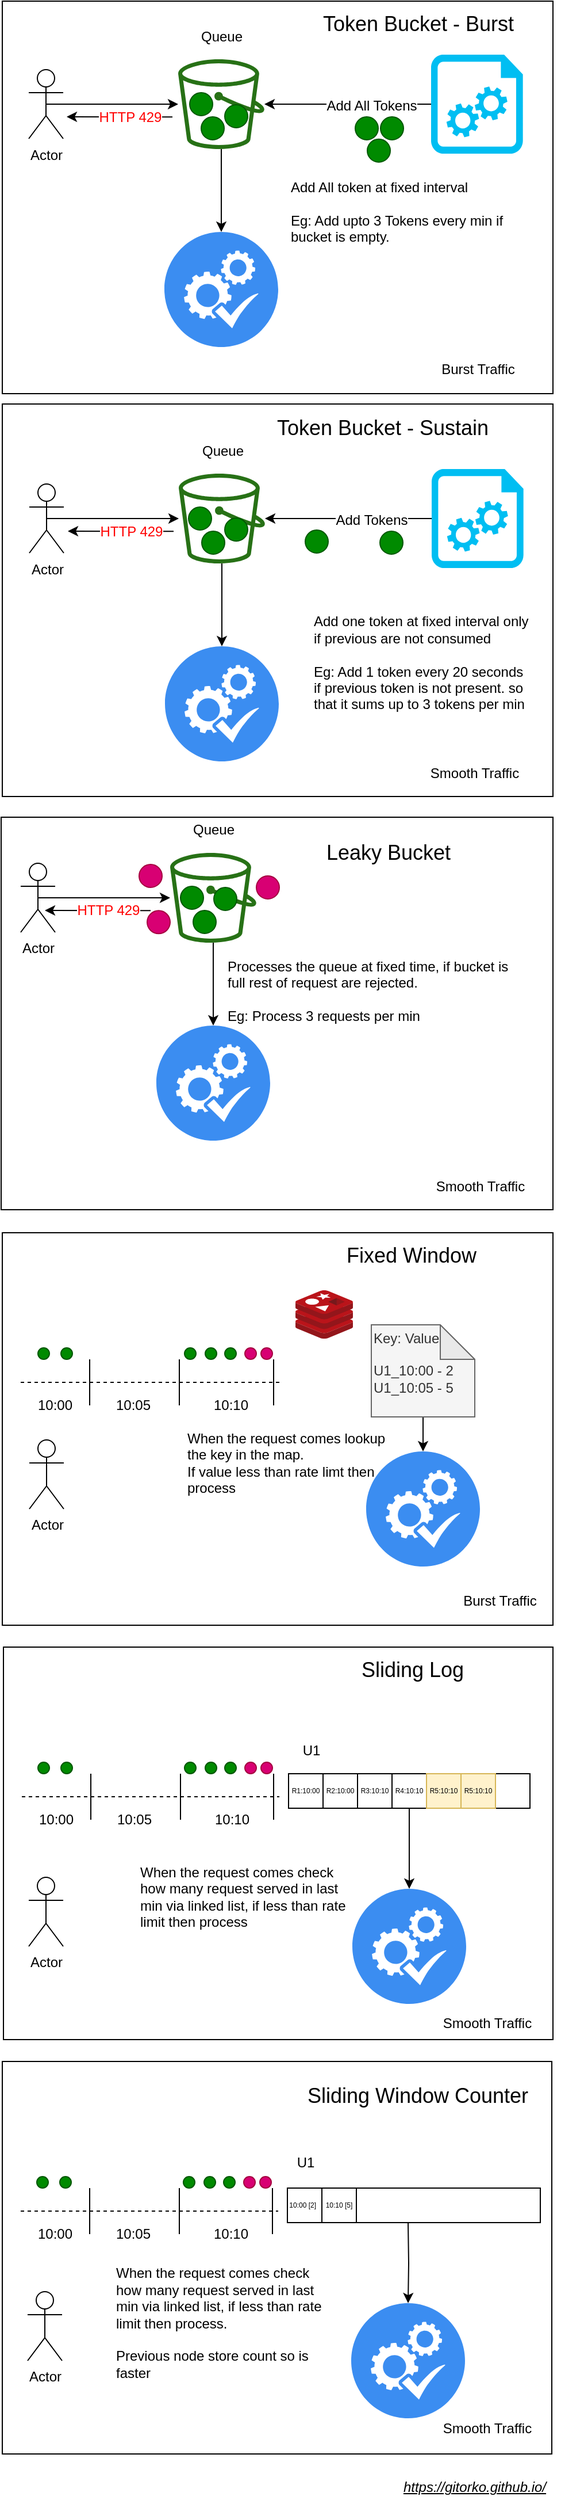 <mxfile version="12.6.5" type="device"><diagram id="BrkloSWQMYHEUIBMfWkD" name="Page-1"><mxGraphModel dx="1106" dy="852" grid="1" gridSize="10" guides="1" tooltips="1" connect="1" arrows="1" fold="1" page="1" pageScale="1" pageWidth="500" pageHeight="1200" math="0" shadow="0"><root><mxCell id="0"/><mxCell id="1" parent="0"/><mxCell id="qgNLiaTKxRAzBWoOEHeH-144" value="" style="rounded=0;whiteSpace=wrap;html=1;" parent="1" vertex="1"><mxGeometry x="11" y="50" width="479" height="341" as="geometry"/></mxCell><mxCell id="qgNLiaTKxRAzBWoOEHeH-79" value="" style="rounded=0;whiteSpace=wrap;html=1;" parent="1" vertex="1"><mxGeometry x="11" y="1120" width="479" height="341" as="geometry"/></mxCell><mxCell id="qgNLiaTKxRAzBWoOEHeH-78" value="" style="rounded=0;whiteSpace=wrap;html=1;" parent="1" vertex="1"><mxGeometry x="10" y="759" width="480" height="341" as="geometry"/></mxCell><mxCell id="AylhZ81MDf5WQf-5cuMS-2" value="&lt;font style=&quot;font-size: 18px&quot;&gt;Fixed Window&lt;/font&gt;" style="text;html=1;strokeColor=none;fillColor=none;align=center;verticalAlign=middle;whiteSpace=wrap;rounded=0;" parent="1" vertex="1"><mxGeometry x="272" y="1130" width="190" height="20" as="geometry"/></mxCell><mxCell id="AylhZ81MDf5WQf-5cuMS-4" value="&lt;font style=&quot;font-size: 18px&quot;&gt;Token Bucket - Burst&lt;br&gt;&lt;/font&gt;" style="text;html=1;strokeColor=none;fillColor=none;align=center;verticalAlign=middle;whiteSpace=wrap;rounded=0;" parent="1" vertex="1"><mxGeometry x="277.5" y="60" width="190" height="20" as="geometry"/></mxCell><mxCell id="AylhZ81MDf5WQf-5cuMS-6" value="&lt;font style=&quot;font-size: 18px&quot;&gt;Leaky Bucket&lt;br&gt;&lt;/font&gt;" style="text;html=1;strokeColor=none;fillColor=none;align=center;verticalAlign=middle;whiteSpace=wrap;rounded=0;" parent="1" vertex="1"><mxGeometry x="252" y="780" width="190" height="20" as="geometry"/></mxCell><mxCell id="qgNLiaTKxRAzBWoOEHeH-15" style="edgeStyle=orthogonalEdgeStyle;rounded=0;orthogonalLoop=1;jettySize=auto;html=1;" parent="1" source="qgNLiaTKxRAzBWoOEHeH-2" target="qgNLiaTKxRAzBWoOEHeH-16" edge="1"><mxGeometry relative="1" as="geometry"><mxPoint x="201.5" y="210.5" as="targetPoint"/></mxGeometry></mxCell><mxCell id="qgNLiaTKxRAzBWoOEHeH-2" value="" style="outlineConnect=0;fontColor=#232F3E;gradientColor=none;fillColor=#277116;strokeColor=none;dashed=0;verticalLabelPosition=bottom;verticalAlign=top;align=center;html=1;fontSize=12;fontStyle=0;aspect=fixed;pointerEvents=1;shape=mxgraph.aws4.bucket;" parent="1" vertex="1"><mxGeometry x="164" y="100.5" width="75" height="78" as="geometry"/></mxCell><mxCell id="qgNLiaTKxRAzBWoOEHeH-3" value="" style="ellipse;whiteSpace=wrap;html=1;aspect=fixed;fillColor=#008a00;strokeColor=#005700;fontColor=#ffffff;" parent="1" vertex="1"><mxGeometry x="184" y="150.5" width="20" height="20" as="geometry"/></mxCell><mxCell id="qgNLiaTKxRAzBWoOEHeH-5" value="" style="ellipse;whiteSpace=wrap;html=1;aspect=fixed;fillColor=#008a00;strokeColor=#005700;fontColor=#ffffff;" parent="1" vertex="1"><mxGeometry x="174" y="129.5" width="20" height="20" as="geometry"/></mxCell><mxCell id="qgNLiaTKxRAzBWoOEHeH-14" style="edgeStyle=orthogonalEdgeStyle;rounded=0;orthogonalLoop=1;jettySize=auto;html=1;exitX=0.5;exitY=0.5;exitDx=0;exitDy=0;exitPerimeter=0;" parent="1" source="qgNLiaTKxRAzBWoOEHeH-6" target="qgNLiaTKxRAzBWoOEHeH-2" edge="1"><mxGeometry relative="1" as="geometry"/></mxCell><mxCell id="qgNLiaTKxRAzBWoOEHeH-6" value="Actor" style="shape=umlActor;verticalLabelPosition=bottom;labelBackgroundColor=#ffffff;verticalAlign=top;html=1;outlineConnect=0;" parent="1" vertex="1"><mxGeometry x="34" y="109.5" width="30" height="60" as="geometry"/></mxCell><mxCell id="qgNLiaTKxRAzBWoOEHeH-11" style="edgeStyle=orthogonalEdgeStyle;rounded=0;orthogonalLoop=1;jettySize=auto;html=1;" parent="1" source="qgNLiaTKxRAzBWoOEHeH-7" target="qgNLiaTKxRAzBWoOEHeH-2" edge="1"><mxGeometry relative="1" as="geometry"/></mxCell><mxCell id="qgNLiaTKxRAzBWoOEHeH-12" value="Add All Tokens" style="text;html=1;align=center;verticalAlign=middle;resizable=0;points=[];labelBackgroundColor=#ffffff;" parent="qgNLiaTKxRAzBWoOEHeH-11" vertex="1" connectable="0"><mxGeometry x="0.001" y="20" relative="1" as="geometry"><mxPoint x="20" y="-19" as="offset"/></mxGeometry></mxCell><mxCell id="qgNLiaTKxRAzBWoOEHeH-7" value="" style="verticalLabelPosition=bottom;html=1;verticalAlign=top;align=center;strokeColor=none;fillColor=#00BEF2;shape=mxgraph.azure.startup_task;pointerEvents=1;" parent="1" vertex="1"><mxGeometry x="384" y="96.5" width="80" height="86" as="geometry"/></mxCell><mxCell id="qgNLiaTKxRAzBWoOEHeH-16" value="" style="html=1;aspect=fixed;strokeColor=none;shadow=0;align=center;verticalAlign=top;fillColor=#3B8DF1;shape=mxgraph.gcp2.systems_check" parent="1" vertex="1"><mxGeometry x="152" y="250.5" width="99" height="100" as="geometry"/></mxCell><mxCell id="qgNLiaTKxRAzBWoOEHeH-18" value="" style="ellipse;whiteSpace=wrap;html=1;aspect=fixed;fillColor=#008a00;strokeColor=#005700;fontColor=#ffffff;" parent="1" vertex="1"><mxGeometry x="318" y="150.5" width="20" height="20" as="geometry"/></mxCell><mxCell id="qgNLiaTKxRAzBWoOEHeH-20" value="" style="ellipse;whiteSpace=wrap;html=1;aspect=fixed;fillColor=#008a00;strokeColor=#005700;fontColor=#ffffff;" parent="1" vertex="1"><mxGeometry x="340" y="150.5" width="20" height="20" as="geometry"/></mxCell><mxCell id="qgNLiaTKxRAzBWoOEHeH-21" value="Queue" style="text;html=1;strokeColor=none;fillColor=none;align=center;verticalAlign=middle;whiteSpace=wrap;rounded=0;" parent="1" vertex="1"><mxGeometry x="182" y="70.5" width="40" height="20" as="geometry"/></mxCell><mxCell id="qgNLiaTKxRAzBWoOEHeH-38" value="Add All token at fixed interval&lt;br&gt;&lt;br&gt;Eg: Add upto 3 Tokens every min if bucket is empty." style="text;html=1;strokeColor=none;fillColor=none;align=left;verticalAlign=middle;whiteSpace=wrap;rounded=0;" parent="1" vertex="1"><mxGeometry x="260" y="182.5" width="214" height="100" as="geometry"/></mxCell><mxCell id="qgNLiaTKxRAzBWoOEHeH-39" style="edgeStyle=orthogonalEdgeStyle;rounded=0;orthogonalLoop=1;jettySize=auto;html=1;" parent="1" source="qgNLiaTKxRAzBWoOEHeH-40" target="qgNLiaTKxRAzBWoOEHeH-44" edge="1"><mxGeometry relative="1" as="geometry"><mxPoint x="194.5" y="900" as="targetPoint"/></mxGeometry></mxCell><mxCell id="qgNLiaTKxRAzBWoOEHeH-40" value="" style="outlineConnect=0;fontColor=#232F3E;gradientColor=none;fillColor=#277116;strokeColor=none;dashed=0;verticalLabelPosition=bottom;verticalAlign=top;align=center;html=1;fontSize=12;fontStyle=0;aspect=fixed;pointerEvents=1;shape=mxgraph.aws4.bucket;" parent="1" vertex="1"><mxGeometry x="157" y="790" width="75" height="78" as="geometry"/></mxCell><mxCell id="qgNLiaTKxRAzBWoOEHeH-41" value="" style="ellipse;whiteSpace=wrap;html=1;aspect=fixed;fillColor=#008a00;strokeColor=#005700;fontColor=#ffffff;" parent="1" vertex="1"><mxGeometry x="177" y="840" width="20" height="20" as="geometry"/></mxCell><mxCell id="qgNLiaTKxRAzBWoOEHeH-42" style="edgeStyle=orthogonalEdgeStyle;rounded=0;orthogonalLoop=1;jettySize=auto;html=1;exitX=0.5;exitY=0.5;exitDx=0;exitDy=0;exitPerimeter=0;" parent="1" source="qgNLiaTKxRAzBWoOEHeH-43" target="qgNLiaTKxRAzBWoOEHeH-40" edge="1"><mxGeometry relative="1" as="geometry"/></mxCell><mxCell id="qgNLiaTKxRAzBWoOEHeH-43" value="Actor" style="shape=umlActor;verticalLabelPosition=bottom;labelBackgroundColor=#ffffff;verticalAlign=top;html=1;outlineConnect=0;" parent="1" vertex="1"><mxGeometry x="27" y="799" width="30" height="60" as="geometry"/></mxCell><mxCell id="qgNLiaTKxRAzBWoOEHeH-44" value="" style="html=1;aspect=fixed;strokeColor=none;shadow=0;align=center;verticalAlign=top;fillColor=#3B8DF1;shape=mxgraph.gcp2.systems_check" parent="1" vertex="1"><mxGeometry x="145" y="940" width="99" height="100" as="geometry"/></mxCell><mxCell id="qgNLiaTKxRAzBWoOEHeH-45" value="Queue" style="text;html=1;strokeColor=none;fillColor=none;align=center;verticalAlign=middle;whiteSpace=wrap;rounded=0;" parent="1" vertex="1"><mxGeometry x="175" y="760" width="40" height="20" as="geometry"/></mxCell><mxCell id="qgNLiaTKxRAzBWoOEHeH-46" value="" style="ellipse;whiteSpace=wrap;html=1;aspect=fixed;fillColor=#008a00;strokeColor=#005700;fontColor=#ffffff;" parent="1" vertex="1"><mxGeometry x="166" y="819" width="20" height="20" as="geometry"/></mxCell><mxCell id="qgNLiaTKxRAzBWoOEHeH-47" value="" style="ellipse;whiteSpace=wrap;html=1;aspect=fixed;fillColor=#008a00;strokeColor=#005700;fontColor=#ffffff;" parent="1" vertex="1"><mxGeometry x="195" y="820" width="20" height="20" as="geometry"/></mxCell><mxCell id="qgNLiaTKxRAzBWoOEHeH-48" value="" style="ellipse;whiteSpace=wrap;html=1;aspect=fixed;fillColor=#d80073;strokeColor=#A50040;fontColor=#ffffff;" parent="1" vertex="1"><mxGeometry x="232" y="810" width="20" height="20" as="geometry"/></mxCell><mxCell id="qgNLiaTKxRAzBWoOEHeH-49" value="" style="ellipse;whiteSpace=wrap;html=1;aspect=fixed;fillColor=#d80073;strokeColor=#A50040;fontColor=#ffffff;" parent="1" vertex="1"><mxGeometry x="130" y="800" width="20" height="20" as="geometry"/></mxCell><mxCell id="qgNLiaTKxRAzBWoOEHeH-50" value="" style="ellipse;whiteSpace=wrap;html=1;aspect=fixed;fillColor=#d80073;strokeColor=#A50040;fontColor=#ffffff;" parent="1" vertex="1"><mxGeometry x="137" y="840.17" width="20" height="20" as="geometry"/></mxCell><mxCell id="qgNLiaTKxRAzBWoOEHeH-54" value="Processes the queue at fixed time, if bucket is full rest of request are rejected.&amp;nbsp;&lt;br&gt;&lt;br&gt;Eg: Process 3 requests per min" style="text;html=1;strokeColor=none;fillColor=none;align=left;verticalAlign=middle;whiteSpace=wrap;rounded=0;" parent="1" vertex="1"><mxGeometry x="204.5" y="880" width="255.5" height="60" as="geometry"/></mxCell><mxCell id="qgNLiaTKxRAzBWoOEHeH-55" value="" style="aspect=fixed;html=1;points=[];align=center;image;fontSize=12;image=img/lib/mscae/Cache_Redis_Product.svg;" parent="1" vertex="1"><mxGeometry x="266" y="1170" width="50" height="42" as="geometry"/></mxCell><mxCell id="qgNLiaTKxRAzBWoOEHeH-80" value="" style="edgeStyle=orthogonalEdgeStyle;rounded=0;orthogonalLoop=1;jettySize=auto;html=1;" parent="1" source="qgNLiaTKxRAzBWoOEHeH-56" target="qgNLiaTKxRAzBWoOEHeH-76" edge="1"><mxGeometry relative="1" as="geometry"/></mxCell><mxCell id="qgNLiaTKxRAzBWoOEHeH-56" value="&lt;div&gt;&lt;span&gt;Key: Value&lt;/span&gt;&lt;/div&gt;&lt;div&gt;&lt;span&gt;&lt;br&gt;&lt;/span&gt;&lt;/div&gt;&lt;div&gt;&lt;span&gt;U1_10:00 - 2&lt;/span&gt;&lt;/div&gt;&lt;div&gt;&lt;span&gt;U1_10:05 - 5&lt;/span&gt;&lt;/div&gt;&lt;div&gt;&lt;br&gt;&lt;/div&gt;" style="shape=note;whiteSpace=wrap;html=1;backgroundOutline=1;darkOpacity=0.05;align=left;fillColor=#f5f5f5;strokeColor=#666666;fontColor=#333333;" parent="1" vertex="1"><mxGeometry x="332" y="1200" width="90" height="80" as="geometry"/></mxCell><mxCell id="qgNLiaTKxRAzBWoOEHeH-57" value="" style="endArrow=none;dashed=1;html=1;" parent="1" edge="1"><mxGeometry width="50" height="50" relative="1" as="geometry"><mxPoint x="27" y="1250" as="sourcePoint"/><mxPoint x="252" y="1250" as="targetPoint"/></mxGeometry></mxCell><mxCell id="qgNLiaTKxRAzBWoOEHeH-58" value="" style="endArrow=none;html=1;" parent="1" edge="1"><mxGeometry width="50" height="50" relative="1" as="geometry"><mxPoint x="87" y="1270" as="sourcePoint"/><mxPoint x="87" y="1230" as="targetPoint"/></mxGeometry></mxCell><mxCell id="qgNLiaTKxRAzBWoOEHeH-59" value="" style="endArrow=none;html=1;" parent="1" edge="1"><mxGeometry width="50" height="50" relative="1" as="geometry"><mxPoint x="165" y="1270" as="sourcePoint"/><mxPoint x="165" y="1230" as="targetPoint"/></mxGeometry></mxCell><mxCell id="qgNLiaTKxRAzBWoOEHeH-60" value="" style="endArrow=none;html=1;" parent="1" edge="1"><mxGeometry width="50" height="50" relative="1" as="geometry"><mxPoint x="247" y="1270" as="sourcePoint"/><mxPoint x="247" y="1230" as="targetPoint"/></mxGeometry></mxCell><mxCell id="qgNLiaTKxRAzBWoOEHeH-61" value="10:00" style="text;html=1;strokeColor=none;fillColor=none;align=center;verticalAlign=middle;whiteSpace=wrap;rounded=0;" parent="1" vertex="1"><mxGeometry x="37" y="1260" width="40" height="20" as="geometry"/></mxCell><mxCell id="qgNLiaTKxRAzBWoOEHeH-62" value="10:05" style="text;html=1;strokeColor=none;fillColor=none;align=center;verticalAlign=middle;whiteSpace=wrap;rounded=0;" parent="1" vertex="1"><mxGeometry x="105" y="1260" width="40" height="20" as="geometry"/></mxCell><mxCell id="qgNLiaTKxRAzBWoOEHeH-63" value="10:10" style="text;html=1;strokeColor=none;fillColor=none;align=center;verticalAlign=middle;whiteSpace=wrap;rounded=0;" parent="1" vertex="1"><mxGeometry x="189.5" y="1260" width="40" height="20" as="geometry"/></mxCell><mxCell id="qgNLiaTKxRAzBWoOEHeH-66" value="" style="ellipse;whiteSpace=wrap;html=1;aspect=fixed;fillColor=#008a00;strokeColor=#005700;fontColor=#ffffff;" parent="1" vertex="1"><mxGeometry x="42" y="1220" width="10" height="10" as="geometry"/></mxCell><mxCell id="qgNLiaTKxRAzBWoOEHeH-67" value="" style="ellipse;whiteSpace=wrap;html=1;aspect=fixed;fillColor=#008a00;strokeColor=#005700;fontColor=#ffffff;" parent="1" vertex="1"><mxGeometry x="62" y="1220" width="10" height="10" as="geometry"/></mxCell><mxCell id="qgNLiaTKxRAzBWoOEHeH-68" value="" style="ellipse;whiteSpace=wrap;html=1;aspect=fixed;fillColor=#008a00;strokeColor=#005700;fontColor=#ffffff;" parent="1" vertex="1"><mxGeometry x="169.5" y="1220" width="10" height="10" as="geometry"/></mxCell><mxCell id="qgNLiaTKxRAzBWoOEHeH-69" value="" style="ellipse;whiteSpace=wrap;html=1;aspect=fixed;fillColor=#008a00;strokeColor=#005700;fontColor=#ffffff;" parent="1" vertex="1"><mxGeometry x="187.5" y="1220" width="10" height="10" as="geometry"/></mxCell><mxCell id="qgNLiaTKxRAzBWoOEHeH-70" value="" style="ellipse;whiteSpace=wrap;html=1;aspect=fixed;fillColor=#008a00;strokeColor=#005700;fontColor=#ffffff;" parent="1" vertex="1"><mxGeometry x="204.5" y="1220" width="10" height="10" as="geometry"/></mxCell><mxCell id="qgNLiaTKxRAzBWoOEHeH-71" value="" style="ellipse;whiteSpace=wrap;html=1;aspect=fixed;fillColor=#d80073;strokeColor=#A50040;fontColor=#ffffff;" parent="1" vertex="1"><mxGeometry x="222" y="1220" width="10" height="10" as="geometry"/></mxCell><mxCell id="qgNLiaTKxRAzBWoOEHeH-76" value="" style="html=1;aspect=fixed;strokeColor=none;shadow=0;align=center;verticalAlign=top;fillColor=#3B8DF1;shape=mxgraph.gcp2.systems_check" parent="1" vertex="1"><mxGeometry x="327.5" y="1310" width="99" height="100" as="geometry"/></mxCell><mxCell id="qgNLiaTKxRAzBWoOEHeH-77" value="When the request comes lookup the key in the map.&lt;br&gt;If value less than rate limt then process" style="text;html=1;strokeColor=none;fillColor=none;align=left;verticalAlign=middle;whiteSpace=wrap;rounded=0;" parent="1" vertex="1"><mxGeometry x="169.5" y="1290" width="188" height="60" as="geometry"/></mxCell><mxCell id="qgNLiaTKxRAzBWoOEHeH-103" value="" style="rounded=0;whiteSpace=wrap;html=1;" parent="1" vertex="1"><mxGeometry x="12" y="1480" width="478" height="341" as="geometry"/></mxCell><mxCell id="qgNLiaTKxRAzBWoOEHeH-104" value="&lt;font style=&quot;font-size: 18px&quot;&gt;Sliding Log&lt;/font&gt;" style="text;html=1;strokeColor=none;fillColor=none;align=center;verticalAlign=middle;whiteSpace=wrap;rounded=0;" parent="1" vertex="1"><mxGeometry x="273" y="1490" width="190" height="20" as="geometry"/></mxCell><mxCell id="qgNLiaTKxRAzBWoOEHeH-108" value="" style="endArrow=none;dashed=1;html=1;" parent="1" edge="1"><mxGeometry width="50" height="50" relative="1" as="geometry"><mxPoint x="28" y="1610" as="sourcePoint"/><mxPoint x="252" y="1610" as="targetPoint"/></mxGeometry></mxCell><mxCell id="qgNLiaTKxRAzBWoOEHeH-109" value="" style="endArrow=none;html=1;" parent="1" edge="1"><mxGeometry width="50" height="50" relative="1" as="geometry"><mxPoint x="88" y="1630" as="sourcePoint"/><mxPoint x="88" y="1590" as="targetPoint"/></mxGeometry></mxCell><mxCell id="qgNLiaTKxRAzBWoOEHeH-110" value="" style="endArrow=none;html=1;" parent="1" edge="1"><mxGeometry width="50" height="50" relative="1" as="geometry"><mxPoint x="166" y="1630" as="sourcePoint"/><mxPoint x="166" y="1590" as="targetPoint"/></mxGeometry></mxCell><mxCell id="qgNLiaTKxRAzBWoOEHeH-111" value="" style="endArrow=none;html=1;" parent="1" edge="1"><mxGeometry width="50" height="50" relative="1" as="geometry"><mxPoint x="247" y="1630" as="sourcePoint"/><mxPoint x="247" y="1590" as="targetPoint"/></mxGeometry></mxCell><mxCell id="qgNLiaTKxRAzBWoOEHeH-112" value="10:00" style="text;html=1;strokeColor=none;fillColor=none;align=center;verticalAlign=middle;whiteSpace=wrap;rounded=0;" parent="1" vertex="1"><mxGeometry x="38" y="1620" width="40" height="20" as="geometry"/></mxCell><mxCell id="qgNLiaTKxRAzBWoOEHeH-113" value="10:05" style="text;html=1;strokeColor=none;fillColor=none;align=center;verticalAlign=middle;whiteSpace=wrap;rounded=0;" parent="1" vertex="1"><mxGeometry x="106" y="1620" width="40" height="20" as="geometry"/></mxCell><mxCell id="qgNLiaTKxRAzBWoOEHeH-114" value="10:10" style="text;html=1;strokeColor=none;fillColor=none;align=center;verticalAlign=middle;whiteSpace=wrap;rounded=0;" parent="1" vertex="1"><mxGeometry x="190.5" y="1620" width="40" height="20" as="geometry"/></mxCell><mxCell id="qgNLiaTKxRAzBWoOEHeH-116" value="" style="ellipse;whiteSpace=wrap;html=1;aspect=fixed;fillColor=#008a00;strokeColor=#005700;fontColor=#ffffff;" parent="1" vertex="1"><mxGeometry x="42" y="1580" width="10" height="10" as="geometry"/></mxCell><mxCell id="qgNLiaTKxRAzBWoOEHeH-117" value="" style="ellipse;whiteSpace=wrap;html=1;aspect=fixed;fillColor=#008a00;strokeColor=#005700;fontColor=#ffffff;" parent="1" vertex="1"><mxGeometry x="62" y="1580" width="10" height="10" as="geometry"/></mxCell><mxCell id="qgNLiaTKxRAzBWoOEHeH-118" value="" style="ellipse;whiteSpace=wrap;html=1;aspect=fixed;fillColor=#008a00;strokeColor=#005700;fontColor=#ffffff;" parent="1" vertex="1"><mxGeometry x="169.5" y="1580" width="10" height="10" as="geometry"/></mxCell><mxCell id="qgNLiaTKxRAzBWoOEHeH-119" value="" style="ellipse;whiteSpace=wrap;html=1;aspect=fixed;fillColor=#008a00;strokeColor=#005700;fontColor=#ffffff;" parent="1" vertex="1"><mxGeometry x="187.5" y="1580" width="10" height="10" as="geometry"/></mxCell><mxCell id="qgNLiaTKxRAzBWoOEHeH-120" value="" style="ellipse;whiteSpace=wrap;html=1;aspect=fixed;fillColor=#008a00;strokeColor=#005700;fontColor=#ffffff;" parent="1" vertex="1"><mxGeometry x="204.5" y="1580" width="10" height="10" as="geometry"/></mxCell><mxCell id="qgNLiaTKxRAzBWoOEHeH-121" value="" style="ellipse;whiteSpace=wrap;html=1;aspect=fixed;fillColor=#d80073;strokeColor=#A50040;fontColor=#ffffff;" parent="1" vertex="1"><mxGeometry x="222" y="1580" width="10" height="10" as="geometry"/></mxCell><mxCell id="qgNLiaTKxRAzBWoOEHeH-122" value="" style="html=1;aspect=fixed;strokeColor=none;shadow=0;align=center;verticalAlign=top;fillColor=#3B8DF1;shape=mxgraph.gcp2.systems_check" parent="1" vertex="1"><mxGeometry x="315.5" y="1690" width="99" height="100" as="geometry"/></mxCell><mxCell id="qgNLiaTKxRAzBWoOEHeH-123" value="&lt;br&gt;When the request comes check how many request served in last min via linked list, if less than rate limit then process" style="text;html=1;strokeColor=none;fillColor=none;align=left;verticalAlign=middle;whiteSpace=wrap;rounded=0;" parent="1" vertex="1"><mxGeometry x="129" y="1650" width="194" height="80" as="geometry"/></mxCell><mxCell id="qgNLiaTKxRAzBWoOEHeH-83" value="" style="rounded=0;whiteSpace=wrap;html=1;" parent="1" vertex="1"><mxGeometry x="11" y="400" width="479" height="341" as="geometry"/></mxCell><mxCell id="qgNLiaTKxRAzBWoOEHeH-22" value="&lt;font style=&quot;font-size: 18px&quot;&gt;Token Bucket - Sustain&lt;br&gt;&lt;/font&gt;" style="text;html=1;strokeColor=none;fillColor=none;align=center;verticalAlign=middle;whiteSpace=wrap;rounded=0;" parent="1" vertex="1"><mxGeometry x="247" y="410.5" width="190" height="20" as="geometry"/></mxCell><mxCell id="qgNLiaTKxRAzBWoOEHeH-24" value="" style="outlineConnect=0;fontColor=#232F3E;gradientColor=none;fillColor=#277116;strokeColor=none;dashed=0;verticalLabelPosition=bottom;verticalAlign=top;align=center;html=1;fontSize=12;fontStyle=0;aspect=fixed;pointerEvents=1;shape=mxgraph.aws4.bucket;" parent="1" vertex="1"><mxGeometry x="164.5" y="460.5" width="75" height="78" as="geometry"/></mxCell><mxCell id="qgNLiaTKxRAzBWoOEHeH-25" value="" style="ellipse;whiteSpace=wrap;html=1;aspect=fixed;fillColor=#008a00;strokeColor=#005700;fontColor=#ffffff;" parent="1" vertex="1"><mxGeometry x="184.5" y="510.5" width="20" height="20" as="geometry"/></mxCell><mxCell id="qgNLiaTKxRAzBWoOEHeH-27" style="edgeStyle=orthogonalEdgeStyle;rounded=0;orthogonalLoop=1;jettySize=auto;html=1;exitX=0.5;exitY=0.5;exitDx=0;exitDy=0;exitPerimeter=0;" parent="1" source="qgNLiaTKxRAzBWoOEHeH-28" target="qgNLiaTKxRAzBWoOEHeH-24" edge="1"><mxGeometry relative="1" as="geometry"/></mxCell><mxCell id="qgNLiaTKxRAzBWoOEHeH-28" value="Actor" style="shape=umlActor;verticalLabelPosition=bottom;labelBackgroundColor=#ffffff;verticalAlign=top;html=1;outlineConnect=0;" parent="1" vertex="1"><mxGeometry x="34.5" y="469.5" width="30" height="60" as="geometry"/></mxCell><mxCell id="qgNLiaTKxRAzBWoOEHeH-29" style="edgeStyle=orthogonalEdgeStyle;rounded=0;orthogonalLoop=1;jettySize=auto;html=1;" parent="1" source="qgNLiaTKxRAzBWoOEHeH-31" target="qgNLiaTKxRAzBWoOEHeH-24" edge="1"><mxGeometry relative="1" as="geometry"/></mxCell><mxCell id="qgNLiaTKxRAzBWoOEHeH-30" value="Add Tokens" style="text;html=1;align=center;verticalAlign=middle;resizable=0;points=[];labelBackgroundColor=#ffffff;" parent="qgNLiaTKxRAzBWoOEHeH-29" vertex="1" connectable="0"><mxGeometry x="0.001" y="20" relative="1" as="geometry"><mxPoint x="20" y="-19" as="offset"/></mxGeometry></mxCell><mxCell id="qgNLiaTKxRAzBWoOEHeH-31" value="" style="verticalLabelPosition=bottom;html=1;verticalAlign=top;align=center;strokeColor=none;fillColor=#00BEF2;shape=mxgraph.azure.startup_task;pointerEvents=1;" parent="1" vertex="1"><mxGeometry x="384.5" y="456.5" width="80" height="86" as="geometry"/></mxCell><mxCell id="qgNLiaTKxRAzBWoOEHeH-32" value="" style="html=1;aspect=fixed;strokeColor=none;shadow=0;align=center;verticalAlign=top;fillColor=#3B8DF1;shape=mxgraph.gcp2.systems_check" parent="1" vertex="1"><mxGeometry x="152.5" y="610.5" width="99" height="100" as="geometry"/></mxCell><mxCell id="qgNLiaTKxRAzBWoOEHeH-23" style="edgeStyle=orthogonalEdgeStyle;rounded=0;orthogonalLoop=1;jettySize=auto;html=1;" parent="1" source="qgNLiaTKxRAzBWoOEHeH-24" target="qgNLiaTKxRAzBWoOEHeH-32" edge="1"><mxGeometry relative="1" as="geometry"><mxPoint x="202" y="570.5" as="targetPoint"/></mxGeometry></mxCell><mxCell id="qgNLiaTKxRAzBWoOEHeH-33" value="" style="ellipse;whiteSpace=wrap;html=1;aspect=fixed;fillColor=#008a00;strokeColor=#005700;fontColor=#ffffff;" parent="1" vertex="1"><mxGeometry x="274.5" y="509.5" width="20" height="20" as="geometry"/></mxCell><mxCell id="qgNLiaTKxRAzBWoOEHeH-34" value="" style="ellipse;whiteSpace=wrap;html=1;aspect=fixed;fillColor=#008a00;strokeColor=#005700;fontColor=#ffffff;" parent="1" vertex="1"><mxGeometry x="339.5" y="510.5" width="20" height="20" as="geometry"/></mxCell><mxCell id="qgNLiaTKxRAzBWoOEHeH-35" value="Queue" style="text;html=1;strokeColor=none;fillColor=none;align=center;verticalAlign=middle;whiteSpace=wrap;rounded=0;" parent="1" vertex="1"><mxGeometry x="182.5" y="430.5" width="40" height="20" as="geometry"/></mxCell><mxCell id="qgNLiaTKxRAzBWoOEHeH-37" value="Add one token at fixed interval only if previous are not consumed&lt;br&gt;&lt;br&gt;Eg: Add 1 token every 20 seconds if previous token is not present. so that it sums up to 3 tokens per min" style="text;html=1;strokeColor=none;fillColor=none;align=left;verticalAlign=middle;whiteSpace=wrap;rounded=0;" parent="1" vertex="1"><mxGeometry x="280" y="550" width="192" height="150" as="geometry"/></mxCell><mxCell id="qgNLiaTKxRAzBWoOEHeH-130" value="" style="group;fontColor=#000000;" parent="1" vertex="1" connectable="0"><mxGeometry x="74" y="518.95" width="92" height="0.17" as="geometry"/></mxCell><mxCell id="qgNLiaTKxRAzBWoOEHeH-132" value="" style="group" parent="qgNLiaTKxRAzBWoOEHeH-130" vertex="1" connectable="0"><mxGeometry width="92" height="0.17" as="geometry"/></mxCell><mxCell id="qgNLiaTKxRAzBWoOEHeH-127" value="" style="endArrow=classic;html=1;" parent="qgNLiaTKxRAzBWoOEHeH-132" edge="1"><mxGeometry width="50" height="50" relative="1" as="geometry"><mxPoint x="86" y="-8.28" as="sourcePoint"/><mxPoint x="-6" y="-8.45" as="targetPoint"/></mxGeometry></mxCell><mxCell id="qgNLiaTKxRAzBWoOEHeH-128" value="&lt;font color=&quot;#ff0000&quot;&gt;HTTP 429&lt;/font&gt;" style="text;html=1;align=center;verticalAlign=middle;resizable=0;points=[];labelBackgroundColor=#ffffff;" parent="qgNLiaTKxRAzBWoOEHeH-127" vertex="1" connectable="0"><mxGeometry x="-0.201" relative="1" as="geometry"><mxPoint as="offset"/></mxGeometry></mxCell><mxCell id="qgNLiaTKxRAzBWoOEHeH-133" value="" style="group" parent="1" vertex="1" connectable="0"><mxGeometry x="68" y="177.8" width="92" height="0.17" as="geometry"/></mxCell><mxCell id="qgNLiaTKxRAzBWoOEHeH-134" value="" style="endArrow=classic;html=1;" parent="qgNLiaTKxRAzBWoOEHeH-133" edge="1"><mxGeometry width="50" height="50" relative="1" as="geometry"><mxPoint x="91" y="-27.13" as="sourcePoint"/><mxPoint x="-1" y="-27.3" as="targetPoint"/></mxGeometry></mxCell><mxCell id="qgNLiaTKxRAzBWoOEHeH-135" value="&lt;font color=&quot;#ff0000&quot;&gt;HTTP 429&lt;/font&gt;" style="text;html=1;align=center;verticalAlign=middle;resizable=0;points=[];labelBackgroundColor=#ffffff;" parent="qgNLiaTKxRAzBWoOEHeH-134" vertex="1" connectable="0"><mxGeometry x="-0.201" relative="1" as="geometry"><mxPoint as="offset"/></mxGeometry></mxCell><mxCell id="qgNLiaTKxRAzBWoOEHeH-136" value="" style="group" parent="1" vertex="1" connectable="0"><mxGeometry x="48" y="840" width="92" height="0.17" as="geometry"/></mxCell><mxCell id="qgNLiaTKxRAzBWoOEHeH-137" value="" style="endArrow=classic;html=1;" parent="qgNLiaTKxRAzBWoOEHeH-136" edge="1"><mxGeometry width="50" height="50" relative="1" as="geometry"><mxPoint x="92" y="0.17" as="sourcePoint"/><mxPoint as="targetPoint"/></mxGeometry></mxCell><mxCell id="qgNLiaTKxRAzBWoOEHeH-138" value="&lt;font color=&quot;#ff0000&quot;&gt;HTTP 429&lt;/font&gt;" style="text;html=1;align=center;verticalAlign=middle;resizable=0;points=[];labelBackgroundColor=#ffffff;" parent="qgNLiaTKxRAzBWoOEHeH-137" vertex="1" connectable="0"><mxGeometry x="-0.201" relative="1" as="geometry"><mxPoint as="offset"/></mxGeometry></mxCell><mxCell id="qgNLiaTKxRAzBWoOEHeH-139" value="Actor" style="shape=umlActor;verticalLabelPosition=bottom;labelBackgroundColor=#ffffff;verticalAlign=top;html=1;outlineConnect=0;" parent="1" vertex="1"><mxGeometry x="34.5" y="1300" width="30" height="60" as="geometry"/></mxCell><mxCell id="qgNLiaTKxRAzBWoOEHeH-141" value="Actor" style="shape=umlActor;verticalLabelPosition=bottom;labelBackgroundColor=#ffffff;verticalAlign=top;html=1;outlineConnect=0;" parent="1" vertex="1"><mxGeometry x="34" y="1680" width="30" height="60" as="geometry"/></mxCell><mxCell id="qgNLiaTKxRAzBWoOEHeH-145" value="" style="ellipse;whiteSpace=wrap;html=1;aspect=fixed;fillColor=#008a00;strokeColor=#005700;fontColor=#ffffff;" parent="1" vertex="1"><mxGeometry x="328.5" y="169.88" width="20" height="20" as="geometry"/></mxCell><mxCell id="qgNLiaTKxRAzBWoOEHeH-146" value="" style="ellipse;whiteSpace=wrap;html=1;aspect=fixed;fillColor=#008a00;strokeColor=#005700;fontColor=#ffffff;" parent="1" vertex="1"><mxGeometry x="204.5" y="140" width="20" height="20" as="geometry"/></mxCell><mxCell id="qgNLiaTKxRAzBWoOEHeH-147" value="" style="ellipse;whiteSpace=wrap;html=1;aspect=fixed;fillColor=#008a00;strokeColor=#005700;fontColor=#ffffff;" parent="1" vertex="1"><mxGeometry x="173" y="489.5" width="20" height="20" as="geometry"/></mxCell><mxCell id="qgNLiaTKxRAzBWoOEHeH-148" value="" style="ellipse;whiteSpace=wrap;html=1;aspect=fixed;fillColor=#008a00;strokeColor=#005700;fontColor=#ffffff;" parent="1" vertex="1"><mxGeometry x="204.5" y="499.12" width="20" height="20" as="geometry"/></mxCell><mxCell id="qgNLiaTKxRAzBWoOEHeH-155" value="Burst Traffic" style="text;html=1;strokeColor=none;fillColor=none;align=center;verticalAlign=middle;whiteSpace=wrap;rounded=0;fontColor=#000000;" parent="1" vertex="1"><mxGeometry x="410" y="1430" width="68" height="20" as="geometry"/></mxCell><mxCell id="qgNLiaTKxRAzBWoOEHeH-156" value="Smooth Traffic" style="text;html=1;strokeColor=none;fillColor=none;align=center;verticalAlign=middle;whiteSpace=wrap;rounded=0;fontColor=#000000;" parent="1" vertex="1"><mxGeometry x="374" y="1070" width="106" height="20" as="geometry"/></mxCell><mxCell id="qgNLiaTKxRAzBWoOEHeH-157" value="Smooth Traffic" style="text;html=1;strokeColor=none;fillColor=none;align=center;verticalAlign=middle;whiteSpace=wrap;rounded=0;fontColor=#000000;" parent="1" vertex="1"><mxGeometry x="369" y="710.5" width="106" height="20" as="geometry"/></mxCell><mxCell id="qgNLiaTKxRAzBWoOEHeH-158" value="Burst Traffic" style="text;html=1;strokeColor=none;fillColor=none;align=center;verticalAlign=middle;whiteSpace=wrap;rounded=0;fontColor=#000000;" parent="1" vertex="1"><mxGeometry x="372" y="360" width="106" height="20" as="geometry"/></mxCell><mxCell id="qgNLiaTKxRAzBWoOEHeH-159" value="" style="rounded=0;whiteSpace=wrap;html=1;fontColor=#000000;" parent="1" vertex="1"><mxGeometry x="260" y="1590" width="210" height="30" as="geometry"/></mxCell><mxCell id="qgNLiaTKxRAzBWoOEHeH-160" value="&lt;font style=&quot;font-size: 6px;&quot;&gt;R1:10:00&lt;/font&gt;" style="rounded=0;whiteSpace=wrap;html=1;fontColor=#000000;fontSize=6;" parent="1" vertex="1"><mxGeometry x="260" y="1590" width="30" height="30" as="geometry"/></mxCell><mxCell id="qgNLiaTKxRAzBWoOEHeH-161" value="&lt;font style=&quot;font-size: 6px&quot;&gt;R2:10:00&lt;/font&gt;" style="rounded=0;whiteSpace=wrap;html=1;fontColor=#000000;fontSize=6;" parent="1" vertex="1"><mxGeometry x="290" y="1590" width="30" height="30" as="geometry"/></mxCell><mxCell id="qgNLiaTKxRAzBWoOEHeH-162" value="&lt;font style=&quot;font-size: 6px&quot;&gt;R3:10:10&lt;/font&gt;" style="rounded=0;whiteSpace=wrap;html=1;fontColor=#000000;fontSize=6;" parent="1" vertex="1"><mxGeometry x="320" y="1590" width="30" height="30" as="geometry"/></mxCell><mxCell id="qgNLiaTKxRAzBWoOEHeH-168" value="" style="edgeStyle=orthogonalEdgeStyle;rounded=0;orthogonalLoop=1;jettySize=auto;html=1;fontSize=6;fontColor=#000000;" parent="1" source="qgNLiaTKxRAzBWoOEHeH-163" target="qgNLiaTKxRAzBWoOEHeH-122" edge="1"><mxGeometry relative="1" as="geometry"/></mxCell><mxCell id="qgNLiaTKxRAzBWoOEHeH-163" value="&lt;font style=&quot;font-size: 6px&quot;&gt;R4:10:10&lt;/font&gt;" style="rounded=0;whiteSpace=wrap;html=1;fontColor=#000000;fontSize=6;" parent="1" vertex="1"><mxGeometry x="350" y="1590" width="30" height="30" as="geometry"/></mxCell><mxCell id="qgNLiaTKxRAzBWoOEHeH-164" value="&lt;font style=&quot;font-size: 6px&quot;&gt;R5:10:10&lt;/font&gt;" style="rounded=0;whiteSpace=wrap;html=1;fontSize=6;fillColor=#fff2cc;strokeColor=#d6b656;" parent="1" vertex="1"><mxGeometry x="380" y="1590" width="30" height="30" as="geometry"/></mxCell><mxCell id="qgNLiaTKxRAzBWoOEHeH-165" value="" style="ellipse;whiteSpace=wrap;html=1;aspect=fixed;fillColor=#d80073;strokeColor=#A50040;fontColor=#ffffff;" parent="1" vertex="1"><mxGeometry x="236" y="1580" width="10" height="10" as="geometry"/></mxCell><mxCell id="qgNLiaTKxRAzBWoOEHeH-166" value="" style="ellipse;whiteSpace=wrap;html=1;aspect=fixed;fillColor=#d80073;strokeColor=#A50040;fontColor=#ffffff;" parent="1" vertex="1"><mxGeometry x="236" y="1220" width="10" height="10" as="geometry"/></mxCell><mxCell id="qgNLiaTKxRAzBWoOEHeH-167" value="&lt;font style=&quot;font-size: 6px&quot;&gt;R5:10:10&lt;/font&gt;" style="rounded=0;whiteSpace=wrap;html=1;fontSize=6;fillColor=#fff2cc;strokeColor=#d6b656;" parent="1" vertex="1"><mxGeometry x="410" y="1590" width="30" height="30" as="geometry"/></mxCell><mxCell id="qgNLiaTKxRAzBWoOEHeH-169" value="" style="rounded=0;whiteSpace=wrap;html=1;" parent="1" vertex="1"><mxGeometry x="11" y="1840" width="478" height="341" as="geometry"/></mxCell><mxCell id="qgNLiaTKxRAzBWoOEHeH-170" value="&lt;font style=&quot;font-size: 18px&quot;&gt;Sliding Window Counter&lt;/font&gt;" style="text;html=1;strokeColor=none;fillColor=none;align=center;verticalAlign=middle;whiteSpace=wrap;rounded=0;" parent="1" vertex="1"><mxGeometry x="249" y="1860" width="247" height="20" as="geometry"/></mxCell><mxCell id="qgNLiaTKxRAzBWoOEHeH-172" value="" style="endArrow=none;dashed=1;html=1;" parent="1" edge="1"><mxGeometry width="50" height="50" relative="1" as="geometry"><mxPoint x="27" y="1970" as="sourcePoint"/><mxPoint x="251" y="1970" as="targetPoint"/></mxGeometry></mxCell><mxCell id="qgNLiaTKxRAzBWoOEHeH-173" value="" style="endArrow=none;html=1;" parent="1" edge="1"><mxGeometry width="50" height="50" relative="1" as="geometry"><mxPoint x="87" y="1990" as="sourcePoint"/><mxPoint x="87" y="1950" as="targetPoint"/></mxGeometry></mxCell><mxCell id="qgNLiaTKxRAzBWoOEHeH-174" value="" style="endArrow=none;html=1;" parent="1" edge="1"><mxGeometry width="50" height="50" relative="1" as="geometry"><mxPoint x="165" y="1990" as="sourcePoint"/><mxPoint x="165" y="1950" as="targetPoint"/></mxGeometry></mxCell><mxCell id="qgNLiaTKxRAzBWoOEHeH-175" value="" style="endArrow=none;html=1;" parent="1" edge="1"><mxGeometry width="50" height="50" relative="1" as="geometry"><mxPoint x="246" y="1990" as="sourcePoint"/><mxPoint x="246" y="1950" as="targetPoint"/></mxGeometry></mxCell><mxCell id="qgNLiaTKxRAzBWoOEHeH-176" value="10:00" style="text;html=1;strokeColor=none;fillColor=none;align=center;verticalAlign=middle;whiteSpace=wrap;rounded=0;" parent="1" vertex="1"><mxGeometry x="37" y="1980" width="40" height="20" as="geometry"/></mxCell><mxCell id="qgNLiaTKxRAzBWoOEHeH-177" value="10:05" style="text;html=1;strokeColor=none;fillColor=none;align=center;verticalAlign=middle;whiteSpace=wrap;rounded=0;" parent="1" vertex="1"><mxGeometry x="105" y="1980" width="40" height="20" as="geometry"/></mxCell><mxCell id="qgNLiaTKxRAzBWoOEHeH-178" value="10:10" style="text;html=1;strokeColor=none;fillColor=none;align=center;verticalAlign=middle;whiteSpace=wrap;rounded=0;" parent="1" vertex="1"><mxGeometry x="189.5" y="1980" width="40" height="20" as="geometry"/></mxCell><mxCell id="qgNLiaTKxRAzBWoOEHeH-179" value="" style="ellipse;whiteSpace=wrap;html=1;aspect=fixed;fillColor=#008a00;strokeColor=#005700;fontColor=#ffffff;" parent="1" vertex="1"><mxGeometry x="41" y="1940" width="10" height="10" as="geometry"/></mxCell><mxCell id="qgNLiaTKxRAzBWoOEHeH-180" value="" style="ellipse;whiteSpace=wrap;html=1;aspect=fixed;fillColor=#008a00;strokeColor=#005700;fontColor=#ffffff;" parent="1" vertex="1"><mxGeometry x="61.0" y="1940" width="10" height="10" as="geometry"/></mxCell><mxCell id="qgNLiaTKxRAzBWoOEHeH-181" value="" style="ellipse;whiteSpace=wrap;html=1;aspect=fixed;fillColor=#008a00;strokeColor=#005700;fontColor=#ffffff;" parent="1" vertex="1"><mxGeometry x="168.5" y="1940" width="10" height="10" as="geometry"/></mxCell><mxCell id="qgNLiaTKxRAzBWoOEHeH-182" value="" style="ellipse;whiteSpace=wrap;html=1;aspect=fixed;fillColor=#008a00;strokeColor=#005700;fontColor=#ffffff;" parent="1" vertex="1"><mxGeometry x="186.5" y="1940" width="10" height="10" as="geometry"/></mxCell><mxCell id="qgNLiaTKxRAzBWoOEHeH-183" value="" style="ellipse;whiteSpace=wrap;html=1;aspect=fixed;fillColor=#008a00;strokeColor=#005700;fontColor=#ffffff;" parent="1" vertex="1"><mxGeometry x="203.5" y="1940" width="10" height="10" as="geometry"/></mxCell><mxCell id="qgNLiaTKxRAzBWoOEHeH-184" value="" style="ellipse;whiteSpace=wrap;html=1;aspect=fixed;fillColor=#d80073;strokeColor=#A50040;fontColor=#ffffff;" parent="1" vertex="1"><mxGeometry x="221" y="1940" width="10" height="10" as="geometry"/></mxCell><mxCell id="qgNLiaTKxRAzBWoOEHeH-185" value="" style="html=1;aspect=fixed;strokeColor=none;shadow=0;align=center;verticalAlign=top;fillColor=#3B8DF1;shape=mxgraph.gcp2.systems_check" parent="1" vertex="1"><mxGeometry x="314.5" y="2050" width="99" height="100" as="geometry"/></mxCell><mxCell id="qgNLiaTKxRAzBWoOEHeH-187" value="Actor" style="shape=umlActor;verticalLabelPosition=bottom;labelBackgroundColor=#ffffff;verticalAlign=top;html=1;outlineConnect=0;" parent="1" vertex="1"><mxGeometry x="33" y="2040" width="30" height="60" as="geometry"/></mxCell><mxCell id="qgNLiaTKxRAzBWoOEHeH-188" value="" style="rounded=0;whiteSpace=wrap;html=1;fontColor=#000000;" parent="1" vertex="1"><mxGeometry x="259" y="1950" width="220" height="30" as="geometry"/></mxCell><mxCell id="qgNLiaTKxRAzBWoOEHeH-189" value="&lt;font style=&quot;font-size: 6px&quot;&gt;10:00 [2]&amp;nbsp;&amp;nbsp;&lt;/font&gt;" style="rounded=0;whiteSpace=wrap;html=1;fontColor=#000000;fontSize=6;" parent="1" vertex="1"><mxGeometry x="259" y="1950" width="30" height="30" as="geometry"/></mxCell><mxCell id="qgNLiaTKxRAzBWoOEHeH-190" value="&lt;font style=&quot;font-size: 6px&quot;&gt;10:10 [5]&lt;/font&gt;" style="rounded=0;whiteSpace=wrap;html=1;fontColor=#000000;fontSize=6;" parent="1" vertex="1"><mxGeometry x="289" y="1950" width="30" height="30" as="geometry"/></mxCell><mxCell id="qgNLiaTKxRAzBWoOEHeH-192" value="" style="edgeStyle=orthogonalEdgeStyle;rounded=0;orthogonalLoop=1;jettySize=auto;html=1;fontSize=6;fontColor=#000000;" parent="1" target="qgNLiaTKxRAzBWoOEHeH-185" edge="1"><mxGeometry relative="1" as="geometry"><mxPoint x="364" y="1980" as="sourcePoint"/></mxGeometry></mxCell><mxCell id="qgNLiaTKxRAzBWoOEHeH-195" value="" style="ellipse;whiteSpace=wrap;html=1;aspect=fixed;fillColor=#d80073;strokeColor=#A50040;fontColor=#ffffff;" parent="1" vertex="1"><mxGeometry x="235" y="1940" width="10" height="10" as="geometry"/></mxCell><mxCell id="14rxwcKrNGBptIWD5AX3-1" value="Smooth Traffic" style="text;html=1;strokeColor=none;fillColor=none;align=center;verticalAlign=middle;whiteSpace=wrap;rounded=0;fontColor=#000000;" parent="1" vertex="1"><mxGeometry x="380" y="1797.19" width="106" height="20" as="geometry"/></mxCell><mxCell id="14rxwcKrNGBptIWD5AX3-2" value="Smooth Traffic" style="text;html=1;strokeColor=none;fillColor=none;align=center;verticalAlign=middle;whiteSpace=wrap;rounded=0;fontColor=#000000;" parent="1" vertex="1"><mxGeometry x="380" y="2149.05" width="106" height="20" as="geometry"/></mxCell><mxCell id="14rxwcKrNGBptIWD5AX3-3" value="U1" style="text;html=1;strokeColor=none;fillColor=none;align=center;verticalAlign=middle;whiteSpace=wrap;rounded=0;" parent="1" vertex="1"><mxGeometry x="260" y="1560" width="40" height="20" as="geometry"/></mxCell><mxCell id="14rxwcKrNGBptIWD5AX3-4" value="&lt;br&gt;When the request comes check how many request served in last min via linked list, if less than rate limit then process.&lt;br&gt;&lt;br&gt;Previous node store count so is faster" style="text;html=1;strokeColor=none;fillColor=none;align=left;verticalAlign=middle;whiteSpace=wrap;rounded=0;" parent="1" vertex="1"><mxGeometry x="108" y="2000" width="194" height="120" as="geometry"/></mxCell><mxCell id="14rxwcKrNGBptIWD5AX3-5" value="U1" style="text;html=1;strokeColor=none;fillColor=none;align=center;verticalAlign=middle;whiteSpace=wrap;rounded=0;" parent="1" vertex="1"><mxGeometry x="255" y="1918.1" width="40" height="20" as="geometry"/></mxCell><mxCell id="15o9VbHZdn7li2wb3tJM-1" value="https://gitorko.github.io/" style="text;html=1;strokeColor=none;fillColor=none;align=center;verticalAlign=middle;whiteSpace=wrap;rounded=0;fontStyle=6" vertex="1" parent="1"><mxGeometry x="357" y="2200" width="130" height="20" as="geometry"/></mxCell></root></mxGraphModel></diagram></mxfile>